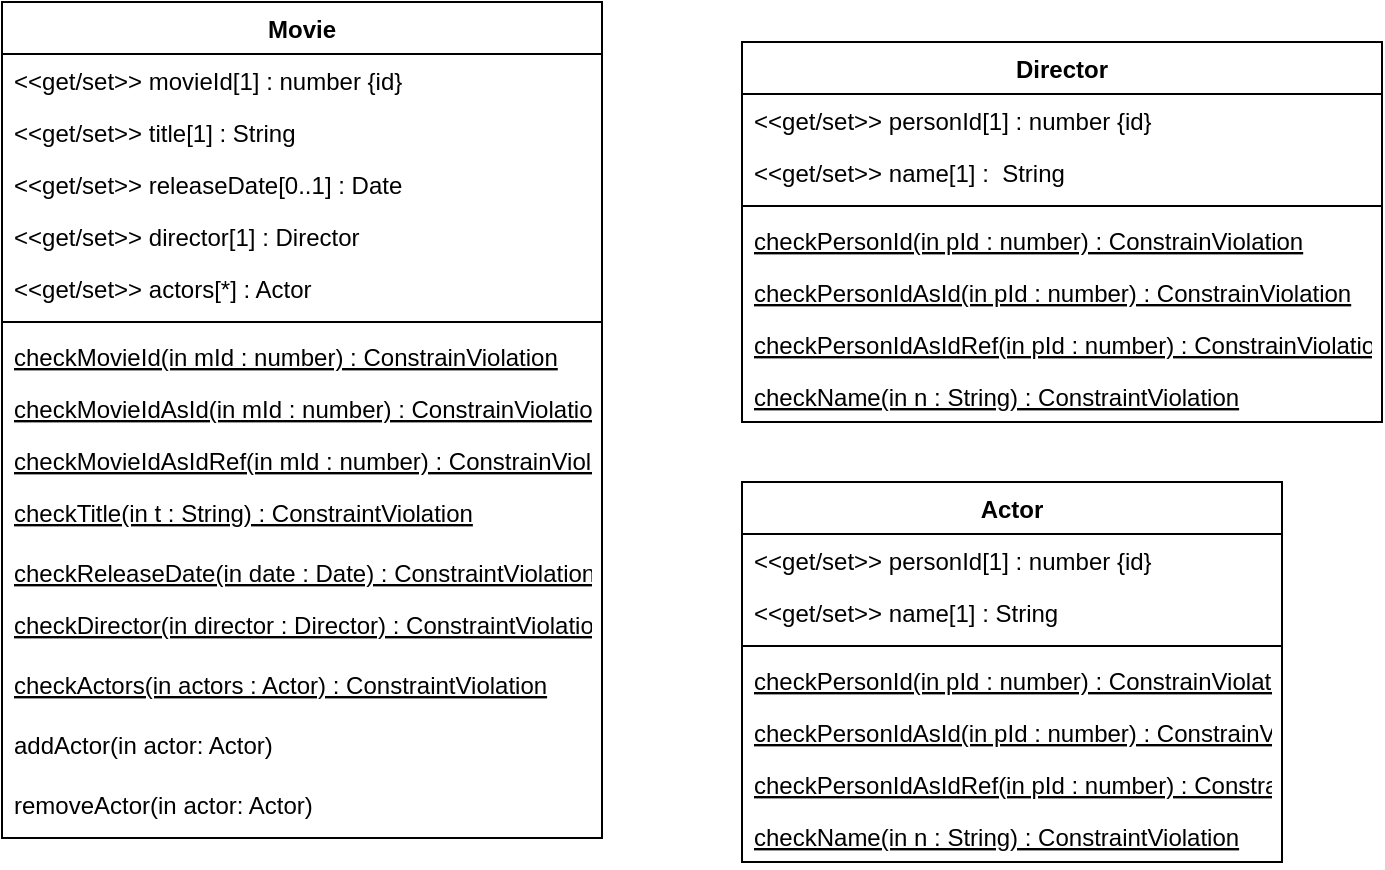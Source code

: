 <mxfile version="18.0.3" type="device"><diagram id="C5RBs43oDa-KdzZeNtuy" name="Page-1"><mxGraphModel dx="1422" dy="857" grid="1" gridSize="10" guides="1" tooltips="1" connect="1" arrows="1" fold="1" page="1" pageScale="1" pageWidth="827" pageHeight="1169" math="0" shadow="0"><root><mxCell id="WIyWlLk6GJQsqaUBKTNV-0"/><mxCell id="WIyWlLk6GJQsqaUBKTNV-1" parent="WIyWlLk6GJQsqaUBKTNV-0"/><mxCell id="-M0V7UAxrcWB3kIcFgsB-0" value="Movie&#10;" style="swimlane;fontStyle=1;align=center;verticalAlign=top;childLayout=stackLayout;horizontal=1;startSize=26;horizontalStack=0;resizeParent=1;resizeParentMax=0;resizeLast=0;collapsible=1;marginBottom=0;" vertex="1" parent="WIyWlLk6GJQsqaUBKTNV-1"><mxGeometry x="130" y="100" width="300" height="418" as="geometry"/></mxCell><mxCell id="-M0V7UAxrcWB3kIcFgsB-4" value="&lt;&lt;get/set&gt;&gt; movieId[1] : number {id}" style="text;strokeColor=none;fillColor=none;align=left;verticalAlign=top;spacingLeft=4;spacingRight=4;overflow=hidden;rotatable=0;points=[[0,0.5],[1,0.5]];portConstraint=eastwest;" vertex="1" parent="-M0V7UAxrcWB3kIcFgsB-0"><mxGeometry y="26" width="300" height="26" as="geometry"/></mxCell><mxCell id="-M0V7UAxrcWB3kIcFgsB-1" value="&lt;&lt;get/set&gt;&gt; title[1] : String " style="text;strokeColor=none;fillColor=none;align=left;verticalAlign=top;spacingLeft=4;spacingRight=4;overflow=hidden;rotatable=0;points=[[0,0.5],[1,0.5]];portConstraint=eastwest;" vertex="1" parent="-M0V7UAxrcWB3kIcFgsB-0"><mxGeometry y="52" width="300" height="26" as="geometry"/></mxCell><mxCell id="-M0V7UAxrcWB3kIcFgsB-6" value="&lt;&lt;get/set&gt;&gt; releaseDate[0..1] : Date " style="text;strokeColor=none;fillColor=none;align=left;verticalAlign=top;spacingLeft=4;spacingRight=4;overflow=hidden;rotatable=0;points=[[0,0.5],[1,0.5]];portConstraint=eastwest;" vertex="1" parent="-M0V7UAxrcWB3kIcFgsB-0"><mxGeometry y="78" width="300" height="26" as="geometry"/></mxCell><mxCell id="-M0V7UAxrcWB3kIcFgsB-7" value="&lt;&lt;get/set&gt;&gt; director[1] : Director" style="text;strokeColor=none;fillColor=none;align=left;verticalAlign=top;spacingLeft=4;spacingRight=4;overflow=hidden;rotatable=0;points=[[0,0.5],[1,0.5]];portConstraint=eastwest;" vertex="1" parent="-M0V7UAxrcWB3kIcFgsB-0"><mxGeometry y="104" width="300" height="26" as="geometry"/></mxCell><mxCell id="-M0V7UAxrcWB3kIcFgsB-5" value="&lt;&lt;get/set&gt;&gt; actors[*] : Actor " style="text;strokeColor=none;fillColor=none;align=left;verticalAlign=top;spacingLeft=4;spacingRight=4;overflow=hidden;rotatable=0;points=[[0,0.5],[1,0.5]];portConstraint=eastwest;" vertex="1" parent="-M0V7UAxrcWB3kIcFgsB-0"><mxGeometry y="130" width="300" height="26" as="geometry"/></mxCell><mxCell id="-M0V7UAxrcWB3kIcFgsB-2" value="" style="line;strokeWidth=1;fillColor=none;align=left;verticalAlign=middle;spacingTop=-1;spacingLeft=3;spacingRight=3;rotatable=0;labelPosition=right;points=[];portConstraint=eastwest;" vertex="1" parent="-M0V7UAxrcWB3kIcFgsB-0"><mxGeometry y="156" width="300" height="8" as="geometry"/></mxCell><mxCell id="-M0V7UAxrcWB3kIcFgsB-29" value="checkMovieId(in mId : number) : ConstrainViolation" style="text;strokeColor=none;fillColor=none;align=left;verticalAlign=top;spacingLeft=4;spacingRight=4;overflow=hidden;rotatable=0;points=[[0,0.5],[1,0.5]];portConstraint=eastwest;fontStyle=4" vertex="1" parent="-M0V7UAxrcWB3kIcFgsB-0"><mxGeometry y="164" width="300" height="26" as="geometry"/></mxCell><mxCell id="-M0V7UAxrcWB3kIcFgsB-30" value="checkMovieIdAsId(in mId : number) : ConstrainViolation" style="text;strokeColor=none;fillColor=none;align=left;verticalAlign=top;spacingLeft=4;spacingRight=4;overflow=hidden;rotatable=0;points=[[0,0.5],[1,0.5]];portConstraint=eastwest;fontStyle=4" vertex="1" parent="-M0V7UAxrcWB3kIcFgsB-0"><mxGeometry y="190" width="300" height="26" as="geometry"/></mxCell><mxCell id="-M0V7UAxrcWB3kIcFgsB-31" value="checkMovieIdAsIdRef(in mId : number) : ConstrainViolation" style="text;strokeColor=none;fillColor=none;align=left;verticalAlign=top;spacingLeft=4;spacingRight=4;overflow=hidden;rotatable=0;points=[[0,0.5],[1,0.5]];portConstraint=eastwest;fontStyle=4" vertex="1" parent="-M0V7UAxrcWB3kIcFgsB-0"><mxGeometry y="216" width="300" height="26" as="geometry"/></mxCell><mxCell id="-M0V7UAxrcWB3kIcFgsB-32" value="checkTitle(in t : String) : ConstraintViolation" style="text;strokeColor=none;fillColor=none;align=left;verticalAlign=top;spacingLeft=4;spacingRight=4;overflow=hidden;rotatable=0;points=[[0,0.5],[1,0.5]];portConstraint=eastwest;fontStyle=4" vertex="1" parent="-M0V7UAxrcWB3kIcFgsB-0"><mxGeometry y="242" width="300" height="30" as="geometry"/></mxCell><mxCell id="-M0V7UAxrcWB3kIcFgsB-3" value="checkReleaseDate(in date : Date) : ConstraintViolation&#10;" style="text;strokeColor=none;fillColor=none;align=left;verticalAlign=top;spacingLeft=4;spacingRight=4;overflow=hidden;rotatable=0;points=[[0,0.5],[1,0.5]];portConstraint=eastwest;fontStyle=4" vertex="1" parent="-M0V7UAxrcWB3kIcFgsB-0"><mxGeometry y="272" width="300" height="26" as="geometry"/></mxCell><mxCell id="-M0V7UAxrcWB3kIcFgsB-33" value="checkDirector(in director : Director) : ConstraintViolation" style="text;strokeColor=none;fillColor=none;align=left;verticalAlign=top;spacingLeft=4;spacingRight=4;overflow=hidden;rotatable=0;points=[[0,0.5],[1,0.5]];portConstraint=eastwest;fontStyle=4" vertex="1" parent="-M0V7UAxrcWB3kIcFgsB-0"><mxGeometry y="298" width="300" height="30" as="geometry"/></mxCell><mxCell id="-M0V7UAxrcWB3kIcFgsB-34" value="checkActors(in actors : Actor) : ConstraintViolation" style="text;strokeColor=none;fillColor=none;align=left;verticalAlign=top;spacingLeft=4;spacingRight=4;overflow=hidden;rotatable=0;points=[[0,0.5],[1,0.5]];portConstraint=eastwest;fontStyle=4" vertex="1" parent="-M0V7UAxrcWB3kIcFgsB-0"><mxGeometry y="328" width="300" height="30" as="geometry"/></mxCell><mxCell id="-M0V7UAxrcWB3kIcFgsB-35" value="addActor(in actor: Actor)" style="text;strokeColor=none;fillColor=none;align=left;verticalAlign=top;spacingLeft=4;spacingRight=4;overflow=hidden;rotatable=0;points=[[0,0.5],[1,0.5]];portConstraint=eastwest;fontStyle=0" vertex="1" parent="-M0V7UAxrcWB3kIcFgsB-0"><mxGeometry y="358" width="300" height="30" as="geometry"/></mxCell><mxCell id="-M0V7UAxrcWB3kIcFgsB-36" value="removeActor(in actor: Actor)" style="text;strokeColor=none;fillColor=none;align=left;verticalAlign=top;spacingLeft=4;spacingRight=4;overflow=hidden;rotatable=0;points=[[0,0.5],[1,0.5]];portConstraint=eastwest;fontStyle=0" vertex="1" parent="-M0V7UAxrcWB3kIcFgsB-0"><mxGeometry y="388" width="300" height="30" as="geometry"/></mxCell><mxCell id="-M0V7UAxrcWB3kIcFgsB-8" value="Director" style="swimlane;fontStyle=1;align=center;verticalAlign=top;childLayout=stackLayout;horizontal=1;startSize=26;horizontalStack=0;resizeParent=1;resizeParentMax=0;resizeLast=0;collapsible=1;marginBottom=0;" vertex="1" parent="WIyWlLk6GJQsqaUBKTNV-1"><mxGeometry x="500" y="120" width="320" height="190" as="geometry"/></mxCell><mxCell id="-M0V7UAxrcWB3kIcFgsB-16" value="&lt;&lt;get/set&gt;&gt; personId[1] : number {id}" style="text;strokeColor=none;fillColor=none;align=left;verticalAlign=top;spacingLeft=4;spacingRight=4;overflow=hidden;rotatable=0;points=[[0,0.5],[1,0.5]];portConstraint=eastwest;" vertex="1" parent="-M0V7UAxrcWB3kIcFgsB-8"><mxGeometry y="26" width="320" height="26" as="geometry"/></mxCell><mxCell id="-M0V7UAxrcWB3kIcFgsB-19" value="&lt;&lt;get/set&gt;&gt; name[1] :  String" style="text;strokeColor=none;fillColor=none;align=left;verticalAlign=top;spacingLeft=4;spacingRight=4;overflow=hidden;rotatable=0;points=[[0,0.5],[1,0.5]];portConstraint=eastwest;" vertex="1" parent="-M0V7UAxrcWB3kIcFgsB-8"><mxGeometry y="52" width="320" height="26" as="geometry"/></mxCell><mxCell id="-M0V7UAxrcWB3kIcFgsB-10" value="" style="line;strokeWidth=1;fillColor=none;align=left;verticalAlign=middle;spacingTop=-1;spacingLeft=3;spacingRight=3;rotatable=0;labelPosition=right;points=[];portConstraint=eastwest;" vertex="1" parent="-M0V7UAxrcWB3kIcFgsB-8"><mxGeometry y="78" width="320" height="8" as="geometry"/></mxCell><mxCell id="-M0V7UAxrcWB3kIcFgsB-22" value="checkPersonId(in pId : number) : ConstrainViolation" style="text;strokeColor=none;fillColor=none;align=left;verticalAlign=top;spacingLeft=4;spacingRight=4;overflow=hidden;rotatable=0;points=[[0,0.5],[1,0.5]];portConstraint=eastwest;fontStyle=4" vertex="1" parent="-M0V7UAxrcWB3kIcFgsB-8"><mxGeometry y="86" width="320" height="26" as="geometry"/></mxCell><mxCell id="-M0V7UAxrcWB3kIcFgsB-23" value="checkPersonIdAsId(in pId : number) : ConstrainViolation" style="text;strokeColor=none;fillColor=none;align=left;verticalAlign=top;spacingLeft=4;spacingRight=4;overflow=hidden;rotatable=0;points=[[0,0.5],[1,0.5]];portConstraint=eastwest;fontStyle=4" vertex="1" parent="-M0V7UAxrcWB3kIcFgsB-8"><mxGeometry y="112" width="320" height="26" as="geometry"/></mxCell><mxCell id="-M0V7UAxrcWB3kIcFgsB-24" value="checkPersonIdAsIdRef(in pId : number) : ConstrainViolation" style="text;strokeColor=none;fillColor=none;align=left;verticalAlign=top;spacingLeft=4;spacingRight=4;overflow=hidden;rotatable=0;points=[[0,0.5],[1,0.5]];portConstraint=eastwest;fontStyle=4" vertex="1" parent="-M0V7UAxrcWB3kIcFgsB-8"><mxGeometry y="138" width="320" height="26" as="geometry"/></mxCell><mxCell id="-M0V7UAxrcWB3kIcFgsB-11" value="checkName(in n : String) : ConstraintViolation" style="text;strokeColor=none;fillColor=none;align=left;verticalAlign=top;spacingLeft=4;spacingRight=4;overflow=hidden;rotatable=0;points=[[0,0.5],[1,0.5]];portConstraint=eastwest;fontStyle=4" vertex="1" parent="-M0V7UAxrcWB3kIcFgsB-8"><mxGeometry y="164" width="320" height="26" as="geometry"/></mxCell><mxCell id="-M0V7UAxrcWB3kIcFgsB-12" value="Actor" style="swimlane;fontStyle=1;align=center;verticalAlign=top;childLayout=stackLayout;horizontal=1;startSize=26;horizontalStack=0;resizeParent=1;resizeParentMax=0;resizeLast=0;collapsible=1;marginBottom=0;" vertex="1" parent="WIyWlLk6GJQsqaUBKTNV-1"><mxGeometry x="500" y="340" width="270" height="190" as="geometry"/></mxCell><mxCell id="-M0V7UAxrcWB3kIcFgsB-20" value="&lt;&lt;get/set&gt;&gt; personId[1] : number {id}" style="text;strokeColor=none;fillColor=none;align=left;verticalAlign=top;spacingLeft=4;spacingRight=4;overflow=hidden;rotatable=0;points=[[0,0.5],[1,0.5]];portConstraint=eastwest;" vertex="1" parent="-M0V7UAxrcWB3kIcFgsB-12"><mxGeometry y="26" width="270" height="26" as="geometry"/></mxCell><mxCell id="-M0V7UAxrcWB3kIcFgsB-21" value="&lt;&lt;get/set&gt;&gt; name[1] : String" style="text;strokeColor=none;fillColor=none;align=left;verticalAlign=top;spacingLeft=4;spacingRight=4;overflow=hidden;rotatable=0;points=[[0,0.5],[1,0.5]];portConstraint=eastwest;" vertex="1" parent="-M0V7UAxrcWB3kIcFgsB-12"><mxGeometry y="52" width="270" height="26" as="geometry"/></mxCell><mxCell id="-M0V7UAxrcWB3kIcFgsB-14" value="" style="line;strokeWidth=1;fillColor=none;align=left;verticalAlign=middle;spacingTop=-1;spacingLeft=3;spacingRight=3;rotatable=0;labelPosition=right;points=[];portConstraint=eastwest;" vertex="1" parent="-M0V7UAxrcWB3kIcFgsB-12"><mxGeometry y="78" width="270" height="8" as="geometry"/></mxCell><mxCell id="-M0V7UAxrcWB3kIcFgsB-25" value="checkPersonId(in pId : number) : ConstrainViolation" style="text;strokeColor=none;fillColor=none;align=left;verticalAlign=top;spacingLeft=4;spacingRight=4;overflow=hidden;rotatable=0;points=[[0,0.5],[1,0.5]];portConstraint=eastwest;fontStyle=4" vertex="1" parent="-M0V7UAxrcWB3kIcFgsB-12"><mxGeometry y="86" width="270" height="26" as="geometry"/></mxCell><mxCell id="-M0V7UAxrcWB3kIcFgsB-26" value="checkPersonIdAsId(in pId : number) : ConstrainViolation" style="text;strokeColor=none;fillColor=none;align=left;verticalAlign=top;spacingLeft=4;spacingRight=4;overflow=hidden;rotatable=0;points=[[0,0.5],[1,0.5]];portConstraint=eastwest;fontStyle=4" vertex="1" parent="-M0V7UAxrcWB3kIcFgsB-12"><mxGeometry y="112" width="270" height="26" as="geometry"/></mxCell><mxCell id="-M0V7UAxrcWB3kIcFgsB-27" value="checkPersonIdAsIdRef(in pId : number) : ConstrainViolation" style="text;strokeColor=none;fillColor=none;align=left;verticalAlign=top;spacingLeft=4;spacingRight=4;overflow=hidden;rotatable=0;points=[[0,0.5],[1,0.5]];portConstraint=eastwest;fontStyle=4" vertex="1" parent="-M0V7UAxrcWB3kIcFgsB-12"><mxGeometry y="138" width="270" height="26" as="geometry"/></mxCell><mxCell id="-M0V7UAxrcWB3kIcFgsB-28" value="checkName(in n : String) : ConstraintViolation" style="text;strokeColor=none;fillColor=none;align=left;verticalAlign=top;spacingLeft=4;spacingRight=4;overflow=hidden;rotatable=0;points=[[0,0.5],[1,0.5]];portConstraint=eastwest;fontStyle=4" vertex="1" parent="-M0V7UAxrcWB3kIcFgsB-12"><mxGeometry y="164" width="270" height="26" as="geometry"/></mxCell></root></mxGraphModel></diagram></mxfile>